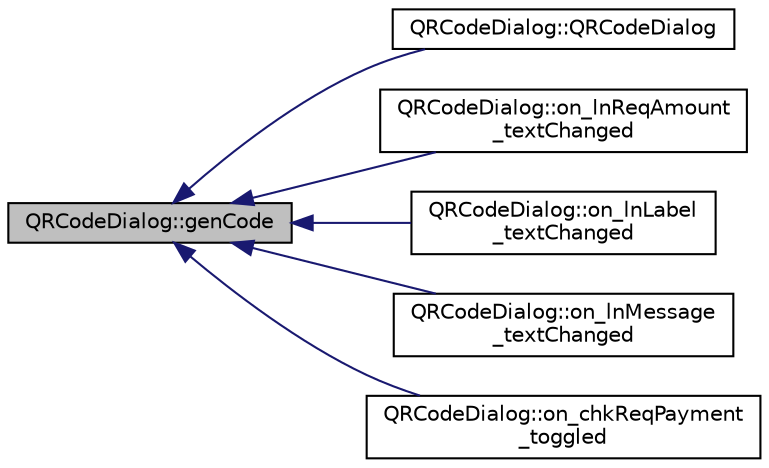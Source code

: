 digraph "QRCodeDialog::genCode"
{
  edge [fontname="Helvetica",fontsize="10",labelfontname="Helvetica",labelfontsize="10"];
  node [fontname="Helvetica",fontsize="10",shape=record];
  rankdir="LR";
  Node16 [label="QRCodeDialog::genCode",height=0.2,width=0.4,color="black", fillcolor="grey75", style="filled", fontcolor="black"];
  Node16 -> Node17 [dir="back",color="midnightblue",fontsize="10",style="solid",fontname="Helvetica"];
  Node17 [label="QRCodeDialog::QRCodeDialog",height=0.2,width=0.4,color="black", fillcolor="white", style="filled",URL="$db/dd7/class_q_r_code_dialog.html#a63fda437259e0e0129560517b90f32fa"];
  Node16 -> Node18 [dir="back",color="midnightblue",fontsize="10",style="solid",fontname="Helvetica"];
  Node18 [label="QRCodeDialog::on_lnReqAmount\l_textChanged",height=0.2,width=0.4,color="black", fillcolor="white", style="filled",URL="$db/dd7/class_q_r_code_dialog.html#ad7cdbe29bc6d0b5d6c8f1a29807c4e12"];
  Node16 -> Node19 [dir="back",color="midnightblue",fontsize="10",style="solid",fontname="Helvetica"];
  Node19 [label="QRCodeDialog::on_lnLabel\l_textChanged",height=0.2,width=0.4,color="black", fillcolor="white", style="filled",URL="$db/dd7/class_q_r_code_dialog.html#a3386bf30b08e2ff475930732e7da715f"];
  Node16 -> Node20 [dir="back",color="midnightblue",fontsize="10",style="solid",fontname="Helvetica"];
  Node20 [label="QRCodeDialog::on_lnMessage\l_textChanged",height=0.2,width=0.4,color="black", fillcolor="white", style="filled",URL="$db/dd7/class_q_r_code_dialog.html#a8f466aa1386aadda36752b944ea7079c"];
  Node16 -> Node21 [dir="back",color="midnightblue",fontsize="10",style="solid",fontname="Helvetica"];
  Node21 [label="QRCodeDialog::on_chkReqPayment\l_toggled",height=0.2,width=0.4,color="black", fillcolor="white", style="filled",URL="$db/dd7/class_q_r_code_dialog.html#a454fdb0bdecd9c049935c00e3d072d1d"];
}
